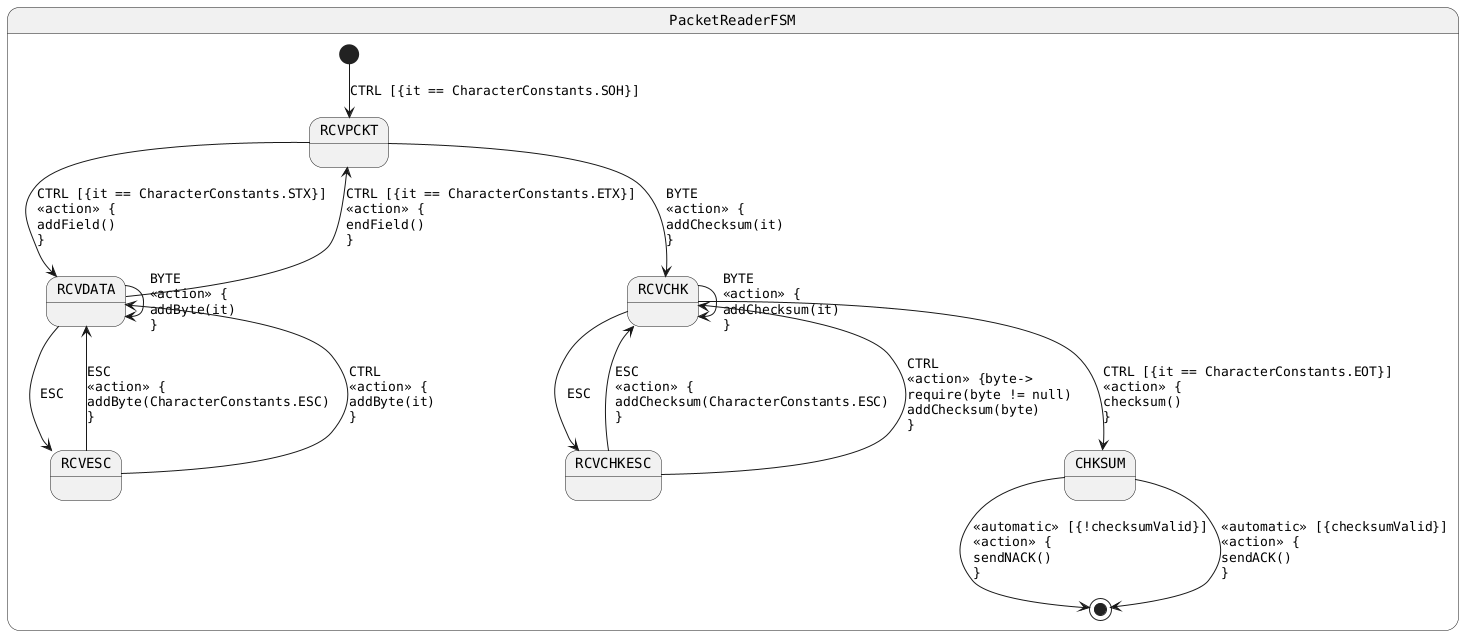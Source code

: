 @startuml
skinparam StateFontName Helvetica
skinparam defaultFontName Monospaced
state PacketReaderFSM {
[*] --> RCVPCKT : CTRL [{it == CharacterConstants.SOH}]
RCVPCKT --> RCVDATA : CTRL [{it == CharacterConstants.STX}]\l<<action>> {\laddField()\l}
RCVPCKT --> RCVCHK : BYTE\l<<action>> {\laddChecksum(it)\l}
RCVDATA --> RCVDATA : BYTE\l<<action>> {\laddByte(it)\l}
RCVDATA --> RCVPCKT : CTRL [{it == CharacterConstants.ETX}]\l<<action>> {\lendField()\l}
RCVDATA --> RCVESC : ESC
RCVESC --> RCVDATA : ESC\l<<action>> {\laddByte(CharacterConstants.ESC)\l}
RCVESC --> RCVDATA : CTRL\l<<action>> {\laddByte(it)\l}
RCVCHK --> RCVCHK : BYTE\l<<action>> {\laddChecksum(it)\l}
RCVCHK --> RCVCHKESC : ESC
RCVCHK --> CHKSUM : CTRL [{it == CharacterConstants.EOT}]\l<<action>> {\lchecksum()\l}
CHKSUM --> [*] : <<automatic>> [{!checksumValid}]\l<<action>> {\lsendNACK()\l}
CHKSUM --> [*] : <<automatic>> [{checksumValid}]\l<<action>> {\lsendACK()\l}
RCVCHKESC --> RCVCHK : ESC\l<<action>> {\laddChecksum(CharacterConstants.ESC)\l}
RCVCHKESC --> RCVCHK : CTRL\l<<action>> {byte->\lrequire(byte != null)\laddChecksum(byte)\l}
}
@enduml
